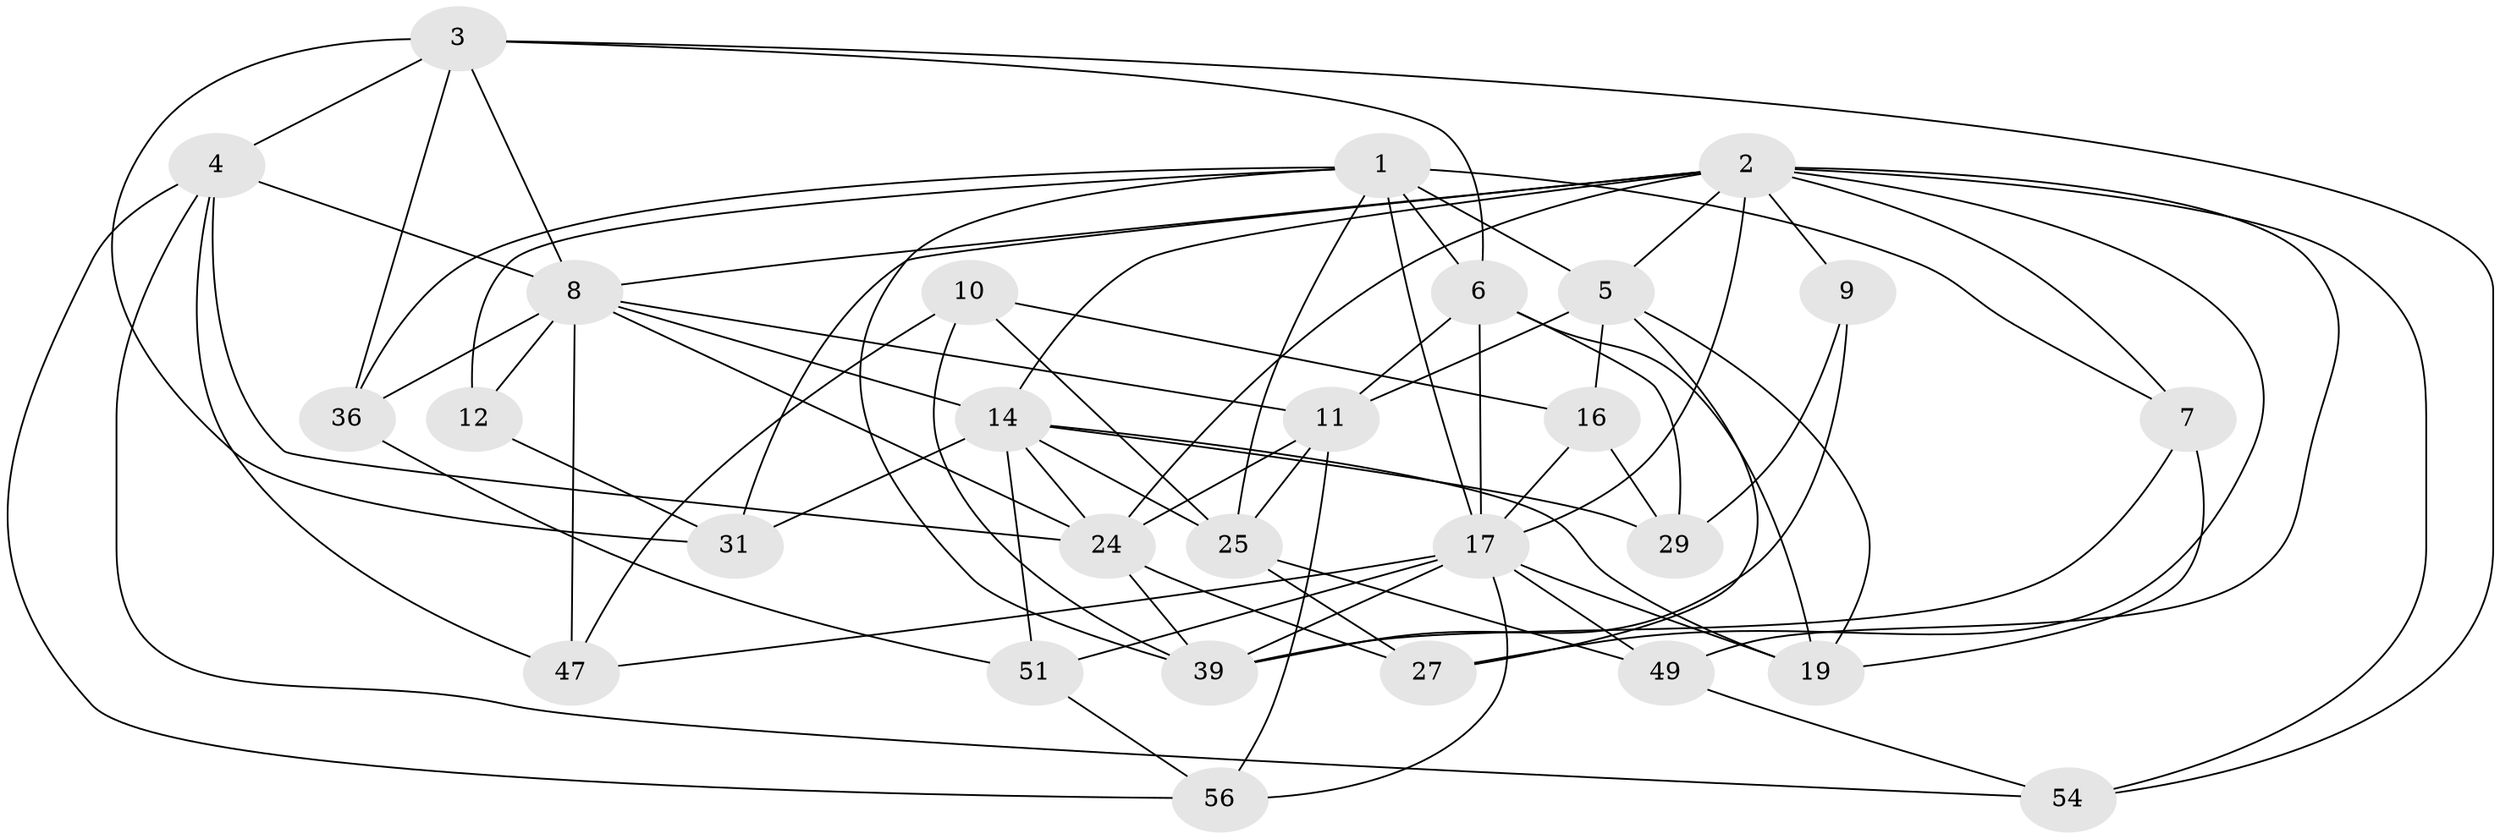 // original degree distribution, {4: 1.0}
// Generated by graph-tools (version 1.1) at 2025/16/03/09/25 04:16:25]
// undirected, 28 vertices, 77 edges
graph export_dot {
graph [start="1"]
  node [color=gray90,style=filled];
  1 [super="+20+15"];
  2 [super="+44+32+37"];
  3 [super="+42"];
  4 [super="+52"];
  5 [super="+28"];
  6 [super="+21"];
  7;
  8 [super="+13"];
  9;
  10;
  11 [super="+18"];
  12;
  14 [super="+30"];
  16;
  17 [super="+50+23"];
  19 [super="+33"];
  24 [super="+34"];
  25 [super="+46"];
  27;
  29;
  31;
  36;
  39 [super="+40"];
  47;
  49;
  51;
  54;
  56;
  1 -- 12;
  1 -- 5;
  1 -- 6 [weight=3];
  1 -- 7;
  1 -- 36;
  1 -- 17;
  1 -- 25;
  1 -- 39;
  2 -- 9 [weight=2];
  2 -- 27;
  2 -- 14;
  2 -- 49;
  2 -- 5;
  2 -- 7;
  2 -- 31;
  2 -- 8;
  2 -- 24;
  2 -- 54;
  2 -- 17;
  3 -- 31;
  3 -- 6;
  3 -- 54;
  3 -- 8;
  3 -- 36;
  3 -- 4;
  4 -- 56;
  4 -- 54;
  4 -- 47;
  4 -- 24;
  4 -- 8;
  5 -- 16;
  5 -- 27;
  5 -- 11;
  5 -- 19;
  6 -- 11;
  6 -- 19;
  6 -- 29;
  6 -- 17;
  7 -- 39;
  7 -- 19;
  8 -- 12 [weight=2];
  8 -- 36;
  8 -- 11;
  8 -- 47;
  8 -- 24;
  8 -- 14;
  9 -- 39;
  9 -- 29;
  10 -- 47;
  10 -- 16;
  10 -- 25;
  10 -- 39;
  11 -- 24;
  11 -- 56;
  11 -- 25;
  12 -- 31;
  14 -- 29;
  14 -- 19;
  14 -- 51;
  14 -- 24;
  14 -- 25;
  14 -- 31;
  16 -- 29;
  16 -- 17;
  17 -- 47;
  17 -- 51;
  17 -- 19 [weight=2];
  17 -- 49;
  17 -- 56;
  17 -- 39 [weight=2];
  24 -- 27;
  24 -- 39 [weight=2];
  25 -- 49;
  25 -- 27;
  36 -- 51;
  49 -- 54;
  51 -- 56;
}
